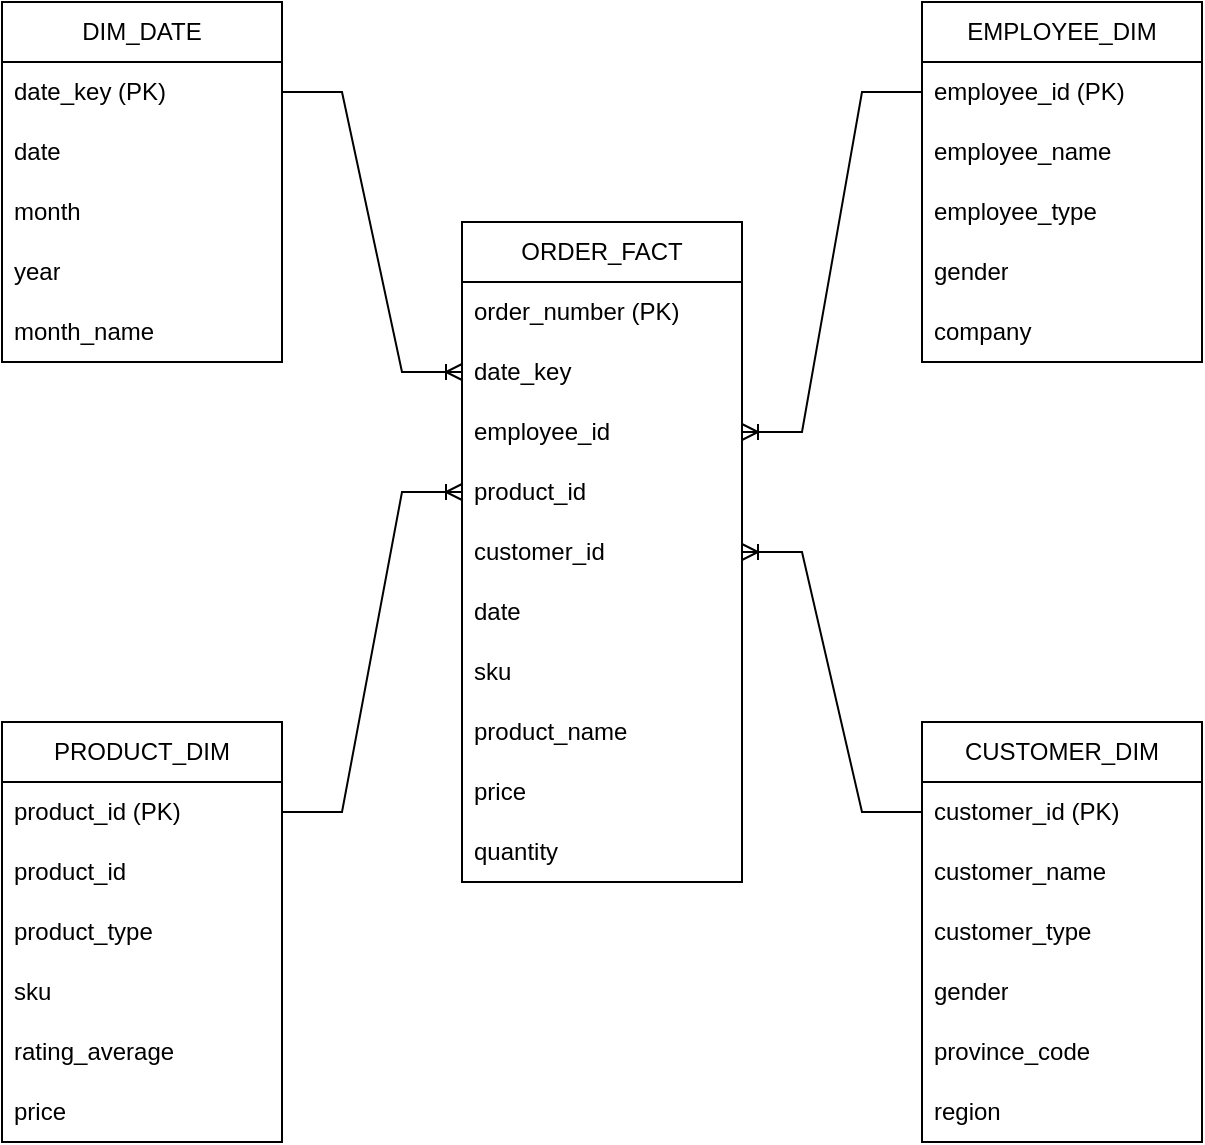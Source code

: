 <mxfile version="21.7.1" type="github">
  <diagram name="Page-1" id="MfCXKgzdTgRK-PAmd0R-">
    <mxGraphModel dx="1034" dy="503" grid="1" gridSize="10" guides="1" tooltips="1" connect="1" arrows="1" fold="1" page="1" pageScale="1" pageWidth="827" pageHeight="1169" math="0" shadow="0">
      <root>
        <mxCell id="0" />
        <mxCell id="1" parent="0" />
        <mxCell id="AAt1un2uNeB8yRocpIor-1" value="ORDER_FACT" style="swimlane;fontStyle=0;childLayout=stackLayout;horizontal=1;startSize=30;horizontalStack=0;resizeParent=1;resizeParentMax=0;resizeLast=0;collapsible=1;marginBottom=0;whiteSpace=wrap;html=1;" vertex="1" parent="1">
          <mxGeometry x="330" y="320" width="140" height="330" as="geometry" />
        </mxCell>
        <mxCell id="AAt1un2uNeB8yRocpIor-2" value="order_number (PK)" style="text;strokeColor=none;fillColor=none;align=left;verticalAlign=middle;spacingLeft=4;spacingRight=4;overflow=hidden;points=[[0,0.5],[1,0.5]];portConstraint=eastwest;rotatable=0;whiteSpace=wrap;html=1;" vertex="1" parent="AAt1un2uNeB8yRocpIor-1">
          <mxGeometry y="30" width="140" height="30" as="geometry" />
        </mxCell>
        <mxCell id="AAt1un2uNeB8yRocpIor-3" value="date_key" style="text;strokeColor=none;fillColor=none;align=left;verticalAlign=middle;spacingLeft=4;spacingRight=4;overflow=hidden;points=[[0,0.5],[1,0.5]];portConstraint=eastwest;rotatable=0;whiteSpace=wrap;html=1;" vertex="1" parent="AAt1un2uNeB8yRocpIor-1">
          <mxGeometry y="60" width="140" height="30" as="geometry" />
        </mxCell>
        <mxCell id="AAt1un2uNeB8yRocpIor-47" value="employee_id" style="text;strokeColor=none;fillColor=none;align=left;verticalAlign=middle;spacingLeft=4;spacingRight=4;overflow=hidden;points=[[0,0.5],[1,0.5]];portConstraint=eastwest;rotatable=0;whiteSpace=wrap;html=1;" vertex="1" parent="AAt1un2uNeB8yRocpIor-1">
          <mxGeometry y="90" width="140" height="30" as="geometry" />
        </mxCell>
        <mxCell id="AAt1un2uNeB8yRocpIor-28" value="product_id" style="text;strokeColor=none;fillColor=none;align=left;verticalAlign=middle;spacingLeft=4;spacingRight=4;overflow=hidden;points=[[0,0.5],[1,0.5]];portConstraint=eastwest;rotatable=0;whiteSpace=wrap;html=1;" vertex="1" parent="AAt1un2uNeB8yRocpIor-1">
          <mxGeometry y="120" width="140" height="30" as="geometry" />
        </mxCell>
        <mxCell id="AAt1un2uNeB8yRocpIor-29" value="customer_id" style="text;strokeColor=none;fillColor=none;align=left;verticalAlign=middle;spacingLeft=4;spacingRight=4;overflow=hidden;points=[[0,0.5],[1,0.5]];portConstraint=eastwest;rotatable=0;whiteSpace=wrap;html=1;" vertex="1" parent="AAt1un2uNeB8yRocpIor-1">
          <mxGeometry y="150" width="140" height="30" as="geometry" />
        </mxCell>
        <mxCell id="AAt1un2uNeB8yRocpIor-32" value="date" style="text;strokeColor=none;fillColor=none;align=left;verticalAlign=middle;spacingLeft=4;spacingRight=4;overflow=hidden;points=[[0,0.5],[1,0.5]];portConstraint=eastwest;rotatable=0;whiteSpace=wrap;html=1;" vertex="1" parent="AAt1un2uNeB8yRocpIor-1">
          <mxGeometry y="180" width="140" height="30" as="geometry" />
        </mxCell>
        <mxCell id="AAt1un2uNeB8yRocpIor-31" value="sku" style="text;strokeColor=none;fillColor=none;align=left;verticalAlign=middle;spacingLeft=4;spacingRight=4;overflow=hidden;points=[[0,0.5],[1,0.5]];portConstraint=eastwest;rotatable=0;whiteSpace=wrap;html=1;" vertex="1" parent="AAt1un2uNeB8yRocpIor-1">
          <mxGeometry y="210" width="140" height="30" as="geometry" />
        </mxCell>
        <mxCell id="AAt1un2uNeB8yRocpIor-30" value="product_name" style="text;strokeColor=none;fillColor=none;align=left;verticalAlign=middle;spacingLeft=4;spacingRight=4;overflow=hidden;points=[[0,0.5],[1,0.5]];portConstraint=eastwest;rotatable=0;whiteSpace=wrap;html=1;" vertex="1" parent="AAt1un2uNeB8yRocpIor-1">
          <mxGeometry y="240" width="140" height="30" as="geometry" />
        </mxCell>
        <mxCell id="AAt1un2uNeB8yRocpIor-27" value="price" style="text;strokeColor=none;fillColor=none;align=left;verticalAlign=middle;spacingLeft=4;spacingRight=4;overflow=hidden;points=[[0,0.5],[1,0.5]];portConstraint=eastwest;rotatable=0;whiteSpace=wrap;html=1;" vertex="1" parent="AAt1un2uNeB8yRocpIor-1">
          <mxGeometry y="270" width="140" height="30" as="geometry" />
        </mxCell>
        <mxCell id="AAt1un2uNeB8yRocpIor-4" value="quantity" style="text;strokeColor=none;fillColor=none;align=left;verticalAlign=middle;spacingLeft=4;spacingRight=4;overflow=hidden;points=[[0,0.5],[1,0.5]];portConstraint=eastwest;rotatable=0;whiteSpace=wrap;html=1;" vertex="1" parent="AAt1un2uNeB8yRocpIor-1">
          <mxGeometry y="300" width="140" height="30" as="geometry" />
        </mxCell>
        <mxCell id="AAt1un2uNeB8yRocpIor-5" value="DIM_DATE" style="swimlane;fontStyle=0;childLayout=stackLayout;horizontal=1;startSize=30;horizontalStack=0;resizeParent=1;resizeParentMax=0;resizeLast=0;collapsible=1;marginBottom=0;whiteSpace=wrap;html=1;" vertex="1" parent="1">
          <mxGeometry x="100" y="210" width="140" height="180" as="geometry" />
        </mxCell>
        <mxCell id="AAt1un2uNeB8yRocpIor-33" value="date_key (PK)" style="text;strokeColor=none;fillColor=none;align=left;verticalAlign=middle;spacingLeft=4;spacingRight=4;overflow=hidden;points=[[0,0.5],[1,0.5]];portConstraint=eastwest;rotatable=0;whiteSpace=wrap;html=1;" vertex="1" parent="AAt1un2uNeB8yRocpIor-5">
          <mxGeometry y="30" width="140" height="30" as="geometry" />
        </mxCell>
        <mxCell id="AAt1un2uNeB8yRocpIor-6" value="date" style="text;strokeColor=none;fillColor=none;align=left;verticalAlign=middle;spacingLeft=4;spacingRight=4;overflow=hidden;points=[[0,0.5],[1,0.5]];portConstraint=eastwest;rotatable=0;whiteSpace=wrap;html=1;" vertex="1" parent="AAt1un2uNeB8yRocpIor-5">
          <mxGeometry y="60" width="140" height="30" as="geometry" />
        </mxCell>
        <mxCell id="AAt1un2uNeB8yRocpIor-7" value="month" style="text;strokeColor=none;fillColor=none;align=left;verticalAlign=middle;spacingLeft=4;spacingRight=4;overflow=hidden;points=[[0,0.5],[1,0.5]];portConstraint=eastwest;rotatable=0;whiteSpace=wrap;html=1;" vertex="1" parent="AAt1un2uNeB8yRocpIor-5">
          <mxGeometry y="90" width="140" height="30" as="geometry" />
        </mxCell>
        <mxCell id="AAt1un2uNeB8yRocpIor-8" value="year" style="text;strokeColor=none;fillColor=none;align=left;verticalAlign=middle;spacingLeft=4;spacingRight=4;overflow=hidden;points=[[0,0.5],[1,0.5]];portConstraint=eastwest;rotatable=0;whiteSpace=wrap;html=1;" vertex="1" parent="AAt1un2uNeB8yRocpIor-5">
          <mxGeometry y="120" width="140" height="30" as="geometry" />
        </mxCell>
        <mxCell id="AAt1un2uNeB8yRocpIor-34" value="month_name" style="text;strokeColor=none;fillColor=none;align=left;verticalAlign=middle;spacingLeft=4;spacingRight=4;overflow=hidden;points=[[0,0.5],[1,0.5]];portConstraint=eastwest;rotatable=0;whiteSpace=wrap;html=1;" vertex="1" parent="AAt1un2uNeB8yRocpIor-5">
          <mxGeometry y="150" width="140" height="30" as="geometry" />
        </mxCell>
        <mxCell id="AAt1un2uNeB8yRocpIor-9" value="EMPLOYEE_DIM" style="swimlane;fontStyle=0;childLayout=stackLayout;horizontal=1;startSize=30;horizontalStack=0;resizeParent=1;resizeParentMax=0;resizeLast=0;collapsible=1;marginBottom=0;whiteSpace=wrap;html=1;" vertex="1" parent="1">
          <mxGeometry x="560" y="210" width="140" height="180" as="geometry" />
        </mxCell>
        <mxCell id="AAt1un2uNeB8yRocpIor-26" value="employee_id (PK)" style="text;strokeColor=none;fillColor=none;align=left;verticalAlign=middle;spacingLeft=4;spacingRight=4;overflow=hidden;points=[[0,0.5],[1,0.5]];portConstraint=eastwest;rotatable=0;whiteSpace=wrap;html=1;" vertex="1" parent="AAt1un2uNeB8yRocpIor-9">
          <mxGeometry y="30" width="140" height="30" as="geometry" />
        </mxCell>
        <mxCell id="AAt1un2uNeB8yRocpIor-35" value="employee_name" style="text;strokeColor=none;fillColor=none;align=left;verticalAlign=middle;spacingLeft=4;spacingRight=4;overflow=hidden;points=[[0,0.5],[1,0.5]];portConstraint=eastwest;rotatable=0;whiteSpace=wrap;html=1;" vertex="1" parent="AAt1un2uNeB8yRocpIor-9">
          <mxGeometry y="60" width="140" height="30" as="geometry" />
        </mxCell>
        <mxCell id="AAt1un2uNeB8yRocpIor-10" value="employee_type" style="text;strokeColor=none;fillColor=none;align=left;verticalAlign=middle;spacingLeft=4;spacingRight=4;overflow=hidden;points=[[0,0.5],[1,0.5]];portConstraint=eastwest;rotatable=0;whiteSpace=wrap;html=1;" vertex="1" parent="AAt1un2uNeB8yRocpIor-9">
          <mxGeometry y="90" width="140" height="30" as="geometry" />
        </mxCell>
        <mxCell id="AAt1un2uNeB8yRocpIor-11" value="gender" style="text;strokeColor=none;fillColor=none;align=left;verticalAlign=middle;spacingLeft=4;spacingRight=4;overflow=hidden;points=[[0,0.5],[1,0.5]];portConstraint=eastwest;rotatable=0;whiteSpace=wrap;html=1;" vertex="1" parent="AAt1un2uNeB8yRocpIor-9">
          <mxGeometry y="120" width="140" height="30" as="geometry" />
        </mxCell>
        <mxCell id="AAt1un2uNeB8yRocpIor-12" value="company" style="text;strokeColor=none;fillColor=none;align=left;verticalAlign=middle;spacingLeft=4;spacingRight=4;overflow=hidden;points=[[0,0.5],[1,0.5]];portConstraint=eastwest;rotatable=0;whiteSpace=wrap;html=1;" vertex="1" parent="AAt1un2uNeB8yRocpIor-9">
          <mxGeometry y="150" width="140" height="30" as="geometry" />
        </mxCell>
        <mxCell id="AAt1un2uNeB8yRocpIor-13" value="PRODUCT_DIM" style="swimlane;fontStyle=0;childLayout=stackLayout;horizontal=1;startSize=30;horizontalStack=0;resizeParent=1;resizeParentMax=0;resizeLast=0;collapsible=1;marginBottom=0;whiteSpace=wrap;html=1;" vertex="1" parent="1">
          <mxGeometry x="100" y="570" width="140" height="210" as="geometry" />
        </mxCell>
        <mxCell id="AAt1un2uNeB8yRocpIor-38" value="product_id (PK)" style="text;strokeColor=none;fillColor=none;align=left;verticalAlign=middle;spacingLeft=4;spacingRight=4;overflow=hidden;points=[[0,0.5],[1,0.5]];portConstraint=eastwest;rotatable=0;whiteSpace=wrap;html=1;" vertex="1" parent="AAt1un2uNeB8yRocpIor-13">
          <mxGeometry y="30" width="140" height="30" as="geometry" />
        </mxCell>
        <mxCell id="AAt1un2uNeB8yRocpIor-39" value="product_id" style="text;strokeColor=none;fillColor=none;align=left;verticalAlign=middle;spacingLeft=4;spacingRight=4;overflow=hidden;points=[[0,0.5],[1,0.5]];portConstraint=eastwest;rotatable=0;whiteSpace=wrap;html=1;" vertex="1" parent="AAt1un2uNeB8yRocpIor-13">
          <mxGeometry y="60" width="140" height="30" as="geometry" />
        </mxCell>
        <mxCell id="AAt1un2uNeB8yRocpIor-14" value="product_type" style="text;strokeColor=none;fillColor=none;align=left;verticalAlign=middle;spacingLeft=4;spacingRight=4;overflow=hidden;points=[[0,0.5],[1,0.5]];portConstraint=eastwest;rotatable=0;whiteSpace=wrap;html=1;" vertex="1" parent="AAt1un2uNeB8yRocpIor-13">
          <mxGeometry y="90" width="140" height="30" as="geometry" />
        </mxCell>
        <mxCell id="AAt1un2uNeB8yRocpIor-37" value="sku" style="text;strokeColor=none;fillColor=none;align=left;verticalAlign=middle;spacingLeft=4;spacingRight=4;overflow=hidden;points=[[0,0.5],[1,0.5]];portConstraint=eastwest;rotatable=0;whiteSpace=wrap;html=1;" vertex="1" parent="AAt1un2uNeB8yRocpIor-13">
          <mxGeometry y="120" width="140" height="30" as="geometry" />
        </mxCell>
        <mxCell id="AAt1un2uNeB8yRocpIor-36" value="rating_average" style="text;strokeColor=none;fillColor=none;align=left;verticalAlign=middle;spacingLeft=4;spacingRight=4;overflow=hidden;points=[[0,0.5],[1,0.5]];portConstraint=eastwest;rotatable=0;whiteSpace=wrap;html=1;" vertex="1" parent="AAt1un2uNeB8yRocpIor-13">
          <mxGeometry y="150" width="140" height="30" as="geometry" />
        </mxCell>
        <mxCell id="AAt1un2uNeB8yRocpIor-15" value="price" style="text;strokeColor=none;fillColor=none;align=left;verticalAlign=middle;spacingLeft=4;spacingRight=4;overflow=hidden;points=[[0,0.5],[1,0.5]];portConstraint=eastwest;rotatable=0;whiteSpace=wrap;html=1;" vertex="1" parent="AAt1un2uNeB8yRocpIor-13">
          <mxGeometry y="180" width="140" height="30" as="geometry" />
        </mxCell>
        <mxCell id="AAt1un2uNeB8yRocpIor-17" value="CUSTOMER_DIM" style="swimlane;fontStyle=0;childLayout=stackLayout;horizontal=1;startSize=30;horizontalStack=0;resizeParent=1;resizeParentMax=0;resizeLast=0;collapsible=1;marginBottom=0;whiteSpace=wrap;html=1;" vertex="1" parent="1">
          <mxGeometry x="560" y="570" width="140" height="210" as="geometry" />
        </mxCell>
        <mxCell id="AAt1un2uNeB8yRocpIor-18" value="customer_id (PK)" style="text;strokeColor=none;fillColor=none;align=left;verticalAlign=middle;spacingLeft=4;spacingRight=4;overflow=hidden;points=[[0,0.5],[1,0.5]];portConstraint=eastwest;rotatable=0;whiteSpace=wrap;html=1;" vertex="1" parent="AAt1un2uNeB8yRocpIor-17">
          <mxGeometry y="30" width="140" height="30" as="geometry" />
        </mxCell>
        <mxCell id="AAt1un2uNeB8yRocpIor-19" value="customer_name" style="text;strokeColor=none;fillColor=none;align=left;verticalAlign=middle;spacingLeft=4;spacingRight=4;overflow=hidden;points=[[0,0.5],[1,0.5]];portConstraint=eastwest;rotatable=0;whiteSpace=wrap;html=1;" vertex="1" parent="AAt1un2uNeB8yRocpIor-17">
          <mxGeometry y="60" width="140" height="30" as="geometry" />
        </mxCell>
        <mxCell id="AAt1un2uNeB8yRocpIor-42" value="customer_type" style="text;strokeColor=none;fillColor=none;align=left;verticalAlign=middle;spacingLeft=4;spacingRight=4;overflow=hidden;points=[[0,0.5],[1,0.5]];portConstraint=eastwest;rotatable=0;whiteSpace=wrap;html=1;" vertex="1" parent="AAt1un2uNeB8yRocpIor-17">
          <mxGeometry y="90" width="140" height="30" as="geometry" />
        </mxCell>
        <mxCell id="AAt1un2uNeB8yRocpIor-20" value="gender" style="text;strokeColor=none;fillColor=none;align=left;verticalAlign=middle;spacingLeft=4;spacingRight=4;overflow=hidden;points=[[0,0.5],[1,0.5]];portConstraint=eastwest;rotatable=0;whiteSpace=wrap;html=1;" vertex="1" parent="AAt1un2uNeB8yRocpIor-17">
          <mxGeometry y="120" width="140" height="30" as="geometry" />
        </mxCell>
        <mxCell id="AAt1un2uNeB8yRocpIor-40" value="province_code" style="text;strokeColor=none;fillColor=none;align=left;verticalAlign=middle;spacingLeft=4;spacingRight=4;overflow=hidden;points=[[0,0.5],[1,0.5]];portConstraint=eastwest;rotatable=0;whiteSpace=wrap;html=1;" vertex="1" parent="AAt1un2uNeB8yRocpIor-17">
          <mxGeometry y="150" width="140" height="30" as="geometry" />
        </mxCell>
        <mxCell id="AAt1un2uNeB8yRocpIor-41" value="region" style="text;strokeColor=none;fillColor=none;align=left;verticalAlign=middle;spacingLeft=4;spacingRight=4;overflow=hidden;points=[[0,0.5],[1,0.5]];portConstraint=eastwest;rotatable=0;whiteSpace=wrap;html=1;" vertex="1" parent="AAt1un2uNeB8yRocpIor-17">
          <mxGeometry y="180" width="140" height="30" as="geometry" />
        </mxCell>
        <mxCell id="AAt1un2uNeB8yRocpIor-44" value="" style="edgeStyle=entityRelationEdgeStyle;fontSize=12;html=1;endArrow=ERoneToMany;rounded=0;exitX=1;exitY=0.5;exitDx=0;exitDy=0;entryX=0;entryY=0.5;entryDx=0;entryDy=0;" edge="1" parent="1" source="AAt1un2uNeB8yRocpIor-33" target="AAt1un2uNeB8yRocpIor-3">
          <mxGeometry width="100" height="100" relative="1" as="geometry">
            <mxPoint x="140" y="530" as="sourcePoint" />
            <mxPoint x="240" y="430" as="targetPoint" />
          </mxGeometry>
        </mxCell>
        <mxCell id="AAt1un2uNeB8yRocpIor-45" value="" style="edgeStyle=entityRelationEdgeStyle;fontSize=12;html=1;endArrow=ERoneToMany;rounded=0;entryX=0;entryY=0.5;entryDx=0;entryDy=0;" edge="1" parent="1" source="AAt1un2uNeB8yRocpIor-38" target="AAt1un2uNeB8yRocpIor-28">
          <mxGeometry width="100" height="100" relative="1" as="geometry">
            <mxPoint x="140" y="540" as="sourcePoint" />
            <mxPoint x="240" y="440" as="targetPoint" />
          </mxGeometry>
        </mxCell>
        <mxCell id="AAt1un2uNeB8yRocpIor-46" value="" style="edgeStyle=entityRelationEdgeStyle;fontSize=12;html=1;endArrow=ERoneToMany;rounded=0;entryX=1;entryY=0.5;entryDx=0;entryDy=0;" edge="1" parent="1" source="AAt1un2uNeB8yRocpIor-18" target="AAt1un2uNeB8yRocpIor-29">
          <mxGeometry width="100" height="100" relative="1" as="geometry">
            <mxPoint x="540" y="540" as="sourcePoint" />
            <mxPoint x="640" y="440" as="targetPoint" />
          </mxGeometry>
        </mxCell>
        <mxCell id="AAt1un2uNeB8yRocpIor-49" value="" style="edgeStyle=entityRelationEdgeStyle;fontSize=12;html=1;endArrow=ERoneToMany;rounded=0;entryX=1;entryY=0.5;entryDx=0;entryDy=0;exitX=0;exitY=0.5;exitDx=0;exitDy=0;" edge="1" parent="1" source="AAt1un2uNeB8yRocpIor-26" target="AAt1un2uNeB8yRocpIor-47">
          <mxGeometry width="100" height="100" relative="1" as="geometry">
            <mxPoint x="570" y="530" as="sourcePoint" />
            <mxPoint x="670" y="430" as="targetPoint" />
          </mxGeometry>
        </mxCell>
      </root>
    </mxGraphModel>
  </diagram>
</mxfile>
